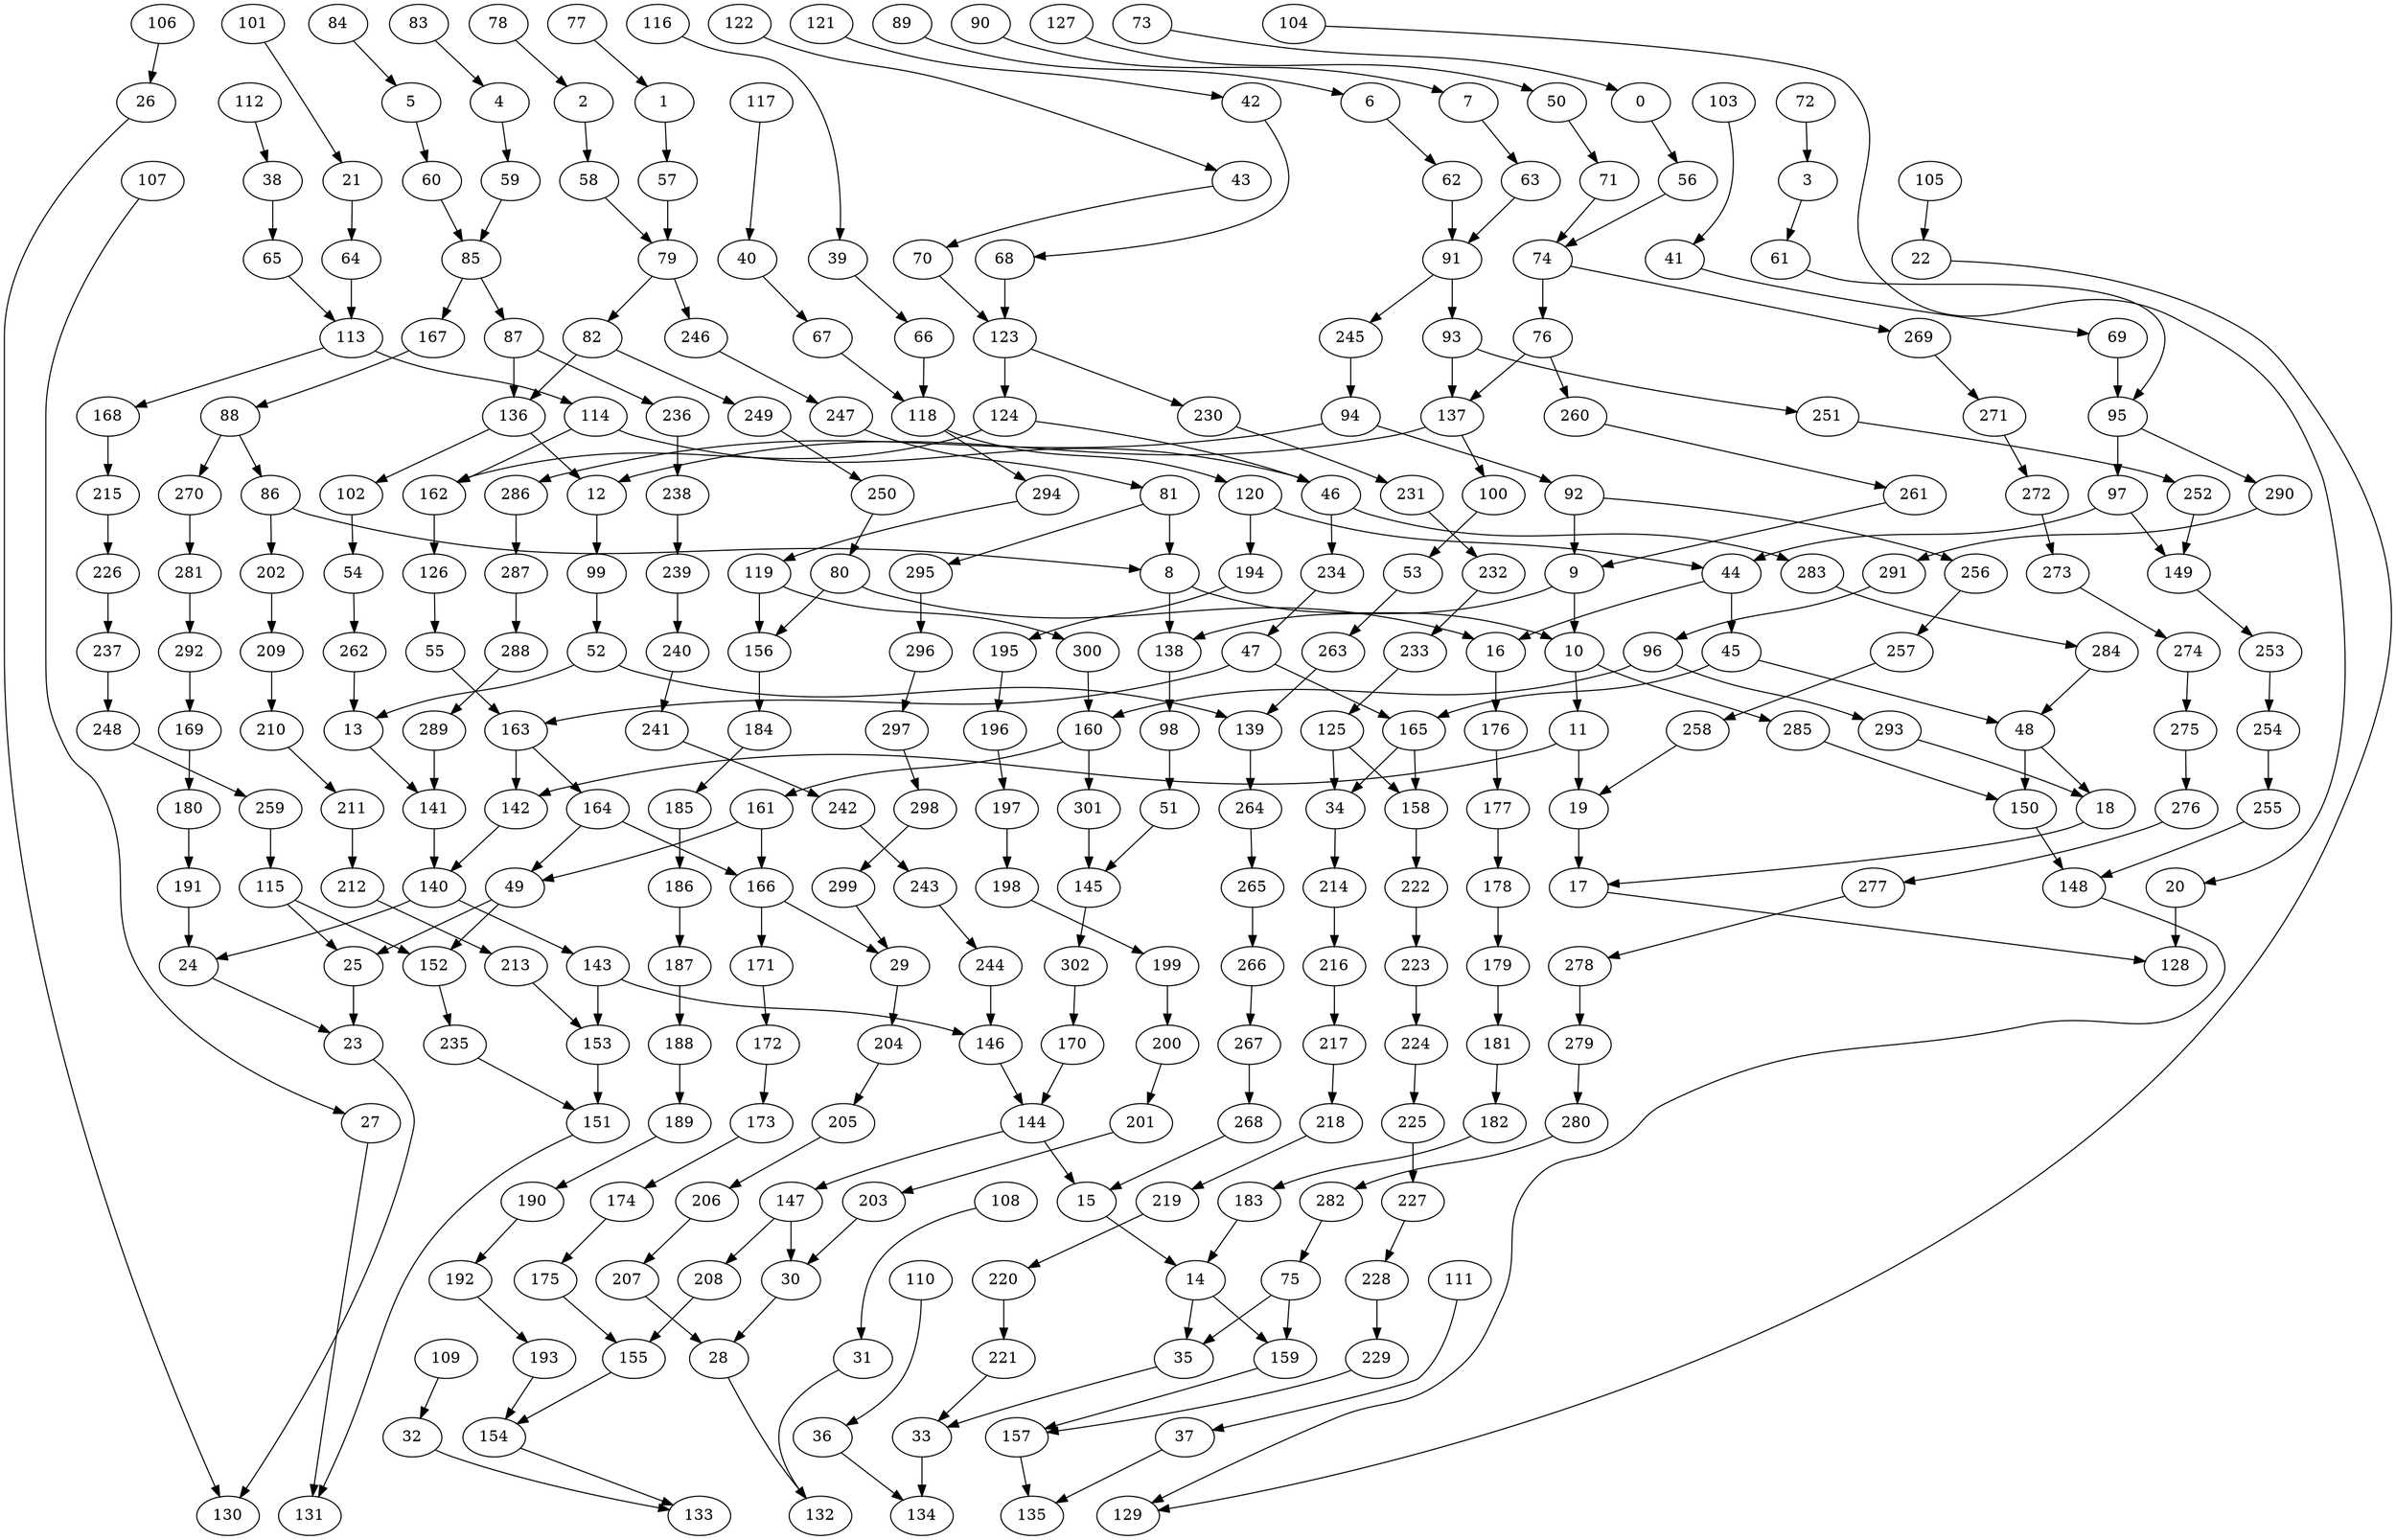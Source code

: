 digraph g {
0;
1;
2;
3;
4;
5;
6;
7;
8;
9;
10;
11;
12;
13;
14;
15;
16;
17;
18;
19;
20;
21;
22;
23;
24;
25;
26;
27;
28;
29;
30;
31;
32;
33;
34;
35;
36;
37;
38;
39;
40;
41;
42;
43;
44;
45;
46;
47;
48;
49;
50;
51;
52;
53;
54;
55;
56;
57;
58;
59;
60;
61;
62;
63;
64;
65;
66;
67;
68;
69;
70;
71;
72;
73;
74;
75;
76;
77;
78;
79;
80;
81;
82;
83;
84;
85;
86;
87;
88;
89;
90;
91;
92;
93;
94;
95;
96;
97;
98;
99;
100;
101;
102;
103;
104;
105;
106;
107;
108;
109;
110;
111;
112;
113;
114;
115;
116;
117;
118;
119;
120;
121;
122;
123;
124;
125;
126;
127;
128;
129;
130;
131;
132;
133;
134;
135;
136;
137;
138;
139;
140;
141;
142;
143;
144;
145;
146;
147;
148;
149;
150;
151;
152;
153;
154;
155;
156;
157;
158;
159;
160;
161;
162;
163;
164;
165;
166;
167;
168;
169;
170;
171;
172;
173;
174;
175;
176;
177;
178;
179;
180;
181;
182;
183;
184;
185;
186;
187;
188;
189;
190;
191;
192;
193;
194;
195;
196;
197;
198;
199;
200;
201;
202;
203;
204;
205;
206;
207;
208;
209;
210;
211;
212;
213;
214;
215;
216;
217;
218;
219;
220;
221;
222;
223;
224;
225;
226;
227;
228;
229;
230;
231;
232;
233;
234;
235;
236;
237;
238;
239;
240;
241;
242;
243;
244;
245;
246;
247;
248;
249;
250;
251;
252;
253;
254;
255;
256;
257;
258;
259;
260;
261;
262;
263;
264;
265;
266;
267;
268;
269;
270;
271;
272;
273;
274;
275;
276;
277;
278;
279;
280;
281;
282;
283;
284;
285;
286;
287;
288;
289;
290;
291;
292;
293;
294;
295;
296;
297;
298;
299;
300;
301;
302;
0 -> 56 [weight=0];
1 -> 57 [weight=0];
2 -> 58 [weight=0];
3 -> 61 [weight=0];
4 -> 59 [weight=0];
5 -> 60 [weight=0];
6 -> 62 [weight=0];
7 -> 63 [weight=0];
8 -> 10 [weight=0];
8 -> 138 [weight=1];
9 -> 138 [weight=0];
9 -> 10 [weight=1];
10 -> 285 [weight=0];
10 -> 11 [weight=0];
11 -> 142 [weight=0];
11 -> 19 [weight=1];
12 -> 99 [weight=0];
13 -> 141 [weight=0];
14 -> 35 [weight=0];
14 -> 159 [weight=0];
15 -> 14 [weight=0];
16 -> 176 [weight=3];
17 -> 128 [weight=0];
18 -> 17 [weight=0];
19 -> 17 [weight=1];
20 -> 128 [weight=2];
21 -> 64 [weight=0];
22 -> 129 [weight=0];
23 -> 130 [weight=0];
24 -> 23 [weight=0];
25 -> 23 [weight=4];
26 -> 130 [weight=0];
27 -> 131 [weight=0];
28 -> 132 [weight=0];
29 -> 204 [weight=0];
30 -> 28 [weight=0];
31 -> 132 [weight=0];
32 -> 133 [weight=0];
33 -> 134 [weight=1];
34 -> 214 [weight=0];
35 -> 33 [weight=0];
36 -> 134 [weight=0];
37 -> 135 [weight=0];
38 -> 65 [weight=0];
39 -> 66 [weight=0];
40 -> 67 [weight=0];
41 -> 69 [weight=0];
42 -> 68 [weight=0];
43 -> 70 [weight=0];
44 -> 45 [weight=2];
44 -> 16 [weight=0];
45 -> 165 [weight=0];
45 -> 48 [weight=0];
46 -> 283 [weight=0];
46 -> 234 [weight=0];
47 -> 163 [weight=1];
47 -> 165 [weight=1];
48 -> 18 [weight=0];
48 -> 150 [weight=1];
49 -> 152 [weight=1];
49 -> 25 [weight=1];
50 -> 71 [weight=0];
51 -> 145 [weight=0];
52 -> 139 [weight=1];
52 -> 13 [weight=0];
53 -> 263 [weight=0];
54 -> 262 [weight=0];
55 -> 163 [weight=0];
56 -> 74 [weight=0];
57 -> 79 [weight=1];
58 -> 79 [weight=0];
59 -> 85 [weight=0];
60 -> 85 [weight=0];
61 -> 95 [weight=0];
62 -> 91 [weight=0];
63 -> 91 [weight=0];
64 -> 113 [weight=3];
65 -> 113 [weight=0];
66 -> 118 [weight=0];
67 -> 118 [weight=0];
68 -> 123 [weight=1];
69 -> 95 [weight=1];
70 -> 123 [weight=0];
71 -> 74 [weight=0];
72 -> 3 [weight=0];
73 -> 0 [weight=0];
74 -> 76 [weight=2];
74 -> 269 [weight=0];
75 -> 35 [weight=0];
75 -> 159 [weight=0];
76 -> 260 [weight=0];
76 -> 137 [weight=0];
77 -> 1 [weight=0];
78 -> 2 [weight=0];
79 -> 246 [weight=0];
79 -> 82 [weight=0];
80 -> 16 [weight=0];
80 -> 156 [weight=0];
81 -> 8 [weight=1];
81 -> 295 [weight=0];
82 -> 136 [weight=1];
82 -> 249 [weight=0];
83 -> 4 [weight=0];
84 -> 5 [weight=0];
85 -> 167 [weight=0];
85 -> 87 [weight=0];
86 -> 8 [weight=0];
86 -> 202 [weight=0];
87 -> 236 [weight=0];
87 -> 136 [weight=1];
88 -> 270 [weight=0];
88 -> 86 [weight=0];
89 -> 6 [weight=0];
90 -> 7 [weight=0];
91 -> 93 [weight=1];
91 -> 245 [weight=0];
92 -> 9 [weight=1];
92 -> 256 [weight=0];
93 -> 251 [weight=0];
93 -> 137 [weight=3];
94 -> 286 [weight=0];
94 -> 92 [weight=0];
95 -> 290 [weight=0];
95 -> 97 [weight=1];
96 -> 293 [weight=0];
96 -> 160 [weight=1];
97 -> 149 [weight=1];
97 -> 44 [weight=0];
98 -> 51 [weight=1];
99 -> 52 [weight=0];
100 -> 53 [weight=0];
101 -> 21 [weight=0];
102 -> 54 [weight=0];
103 -> 41 [weight=0];
104 -> 20 [weight=0];
105 -> 22 [weight=0];
106 -> 26 [weight=0];
107 -> 27 [weight=0];
108 -> 31 [weight=0];
109 -> 32 [weight=0];
110 -> 36 [weight=0];
111 -> 37 [weight=0];
112 -> 38 [weight=0];
113 -> 168 [weight=0];
113 -> 114 [weight=1];
114 -> 46 [weight=0];
114 -> 162 [weight=0];
115 -> 152 [weight=0];
115 -> 25 [weight=0];
116 -> 39 [weight=0];
117 -> 40 [weight=0];
118 -> 120 [weight=0];
118 -> 294 [weight=0];
119 -> 300 [weight=0];
119 -> 156 [weight=1];
120 -> 44 [weight=0];
120 -> 194 [weight=1];
121 -> 42 [weight=0];
122 -> 43 [weight=0];
123 -> 230 [weight=0];
123 -> 124 [weight=1];
124 -> 162 [weight=1];
124 -> 46 [weight=0];
125 -> 34 [weight=0];
125 -> 158 [weight=0];
126 -> 55 [weight=0];
127 -> 50 [weight=0];
136 -> 12 [weight=1];
136 -> 102 [weight=0];
137 -> 100 [weight=0];
137 -> 12 [weight=0];
138 -> 98 [weight=0];
139 -> 264 [weight=0];
140 -> 24 [weight=0];
140 -> 143 [weight=1];
141 -> 140 [weight=1];
142 -> 140 [weight=0];
143 -> 153 [weight=1];
143 -> 146 [weight=0];
144 -> 15 [weight=0];
144 -> 147 [weight=0];
145 -> 302 [weight=0];
146 -> 144 [weight=1];
147 -> 208 [weight=0];
147 -> 30 [weight=3];
148 -> 129 [weight=0];
149 -> 253 [weight=0];
150 -> 148 [weight=1];
151 -> 131 [weight=0];
152 -> 235 [weight=0];
153 -> 151 [weight=0];
154 -> 133 [weight=0];
155 -> 154 [weight=0];
156 -> 184 [weight=4];
157 -> 135 [weight=0];
158 -> 222 [weight=1];
159 -> 157 [weight=0];
160 -> 301 [weight=2];
160 -> 161 [weight=0];
161 -> 166 [weight=0];
161 -> 49 [weight=1];
162 -> 126 [weight=0];
163 -> 142 [weight=2];
163 -> 164 [weight=0];
164 -> 49 [weight=0];
164 -> 166 [weight=1];
165 -> 34 [weight=0];
165 -> 158 [weight=0];
166 -> 29 [weight=0];
166 -> 171 [weight=1];
167 -> 88 [weight=0];
168 -> 215 [weight=2];
169 -> 180 [weight=0];
170 -> 144 [weight=1];
171 -> 172 [weight=0];
172 -> 173 [weight=0];
173 -> 174 [weight=0];
174 -> 175 [weight=0];
175 -> 155 [weight=1];
176 -> 177 [weight=0];
177 -> 178 [weight=0];
178 -> 179 [weight=0];
179 -> 181 [weight=0];
180 -> 191 [weight=0];
181 -> 182 [weight=0];
182 -> 183 [weight=0];
183 -> 14 [weight=0];
184 -> 185 [weight=1];
185 -> 186 [weight=0];
186 -> 187 [weight=0];
187 -> 188 [weight=0];
188 -> 189 [weight=4];
189 -> 190 [weight=0];
190 -> 192 [weight=0];
191 -> 24 [weight=1];
192 -> 193 [weight=0];
193 -> 154 [weight=0];
194 -> 195 [weight=0];
195 -> 196 [weight=0];
196 -> 197 [weight=0];
197 -> 198 [weight=0];
198 -> 199 [weight=0];
199 -> 200 [weight=1];
200 -> 201 [weight=0];
201 -> 203 [weight=0];
202 -> 209 [weight=0];
203 -> 30 [weight=0];
204 -> 205 [weight=0];
205 -> 206 [weight=0];
206 -> 207 [weight=0];
207 -> 28 [weight=0];
208 -> 155 [weight=1];
209 -> 210 [weight=0];
210 -> 211 [weight=0];
211 -> 212 [weight=0];
212 -> 213 [weight=0];
213 -> 153 [weight=0];
214 -> 216 [weight=0];
215 -> 226 [weight=0];
216 -> 217 [weight=0];
217 -> 218 [weight=0];
218 -> 219 [weight=0];
219 -> 220 [weight=0];
220 -> 221 [weight=3];
221 -> 33 [weight=0];
222 -> 223 [weight=0];
223 -> 224 [weight=0];
224 -> 225 [weight=0];
225 -> 227 [weight=2];
226 -> 237 [weight=0];
227 -> 228 [weight=0];
228 -> 229 [weight=2];
229 -> 157 [weight=0];
230 -> 231 [weight=0];
231 -> 232 [weight=0];
232 -> 233 [weight=0];
233 -> 125 [weight=0];
234 -> 47 [weight=0];
235 -> 151 [weight=0];
236 -> 238 [weight=1];
237 -> 248 [weight=0];
238 -> 239 [weight=0];
239 -> 240 [weight=0];
240 -> 241 [weight=0];
241 -> 242 [weight=0];
242 -> 243 [weight=0];
243 -> 244 [weight=0];
244 -> 146 [weight=2];
245 -> 94 [weight=1];
246 -> 247 [weight=0];
247 -> 81 [weight=0];
248 -> 259 [weight=0];
249 -> 250 [weight=0];
250 -> 80 [weight=0];
251 -> 252 [weight=0];
252 -> 149 [weight=1];
253 -> 254 [weight=0];
254 -> 255 [weight=0];
255 -> 148 [weight=1];
256 -> 257 [weight=0];
257 -> 258 [weight=0];
258 -> 19 [weight=0];
259 -> 115 [weight=0];
260 -> 261 [weight=0];
261 -> 9 [weight=0];
262 -> 13 [weight=0];
263 -> 139 [weight=0];
264 -> 265 [weight=0];
265 -> 266 [weight=0];
266 -> 267 [weight=0];
267 -> 268 [weight=2];
268 -> 15 [weight=0];
269 -> 271 [weight=0];
270 -> 281 [weight=0];
271 -> 272 [weight=0];
272 -> 273 [weight=0];
273 -> 274 [weight=0];
274 -> 275 [weight=0];
275 -> 276 [weight=0];
276 -> 277 [weight=0];
277 -> 278 [weight=0];
278 -> 279 [weight=0];
279 -> 280 [weight=0];
280 -> 282 [weight=0];
281 -> 292 [weight=0];
282 -> 75 [weight=0];
283 -> 284 [weight=0];
284 -> 48 [weight=0];
285 -> 150 [weight=0];
286 -> 287 [weight=0];
287 -> 288 [weight=0];
288 -> 289 [weight=0];
289 -> 141 [weight=0];
290 -> 291 [weight=0];
291 -> 96 [weight=0];
292 -> 169 [weight=0];
293 -> 18 [weight=0];
294 -> 119 [weight=0];
295 -> 296 [weight=1];
296 -> 297 [weight=0];
297 -> 298 [weight=0];
298 -> 299 [weight=0];
299 -> 29 [weight=0];
300 -> 160 [weight=0];
301 -> 145 [weight=1];
302 -> 170 [weight=0];
}
